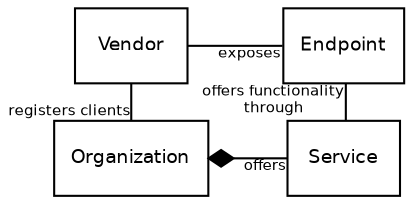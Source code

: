 digraph D {
    splines = ortho;
    rankdir = LR;
    node [shape = box,fontname = "Helvetica",fontsize = 9];
    edge [fontname = "Helvetica" fontsize = 7];

    vendor [label = "Vendor"];
    endpoint [label = "Endpoint"];
    organization [label = "Organization"];
    service [label = "Service"];

    vendor -> endpoint [headlabel = "exposes", dir = none]
    vendor -> organization [constraint = false,headlabel = "registers clients", dir = none]
    organization -> service [headlabel = "offers",arrowtail = diamond,dir = back]
    service -> endpoint [headlabel = "offers functionality\nthrough", dir = none, constraint = false]

}